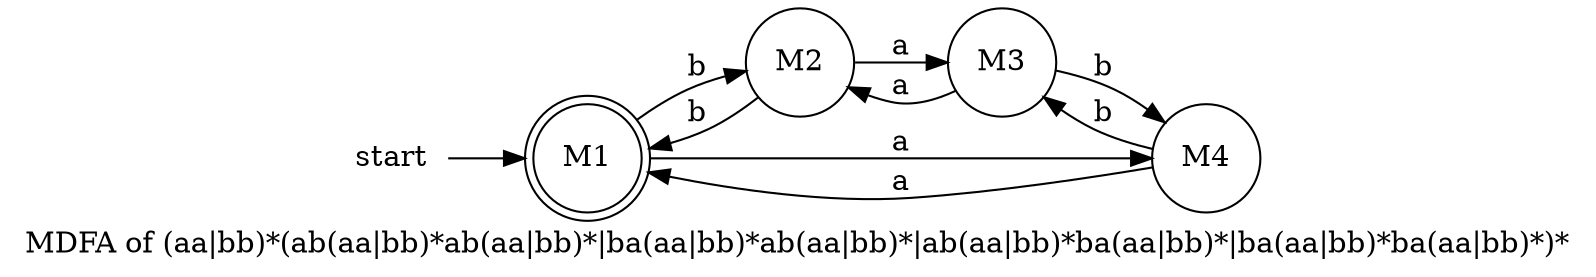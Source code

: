 digraph
  G { label="MDFA of (aa|bb)*(ab(aa|bb)*ab(aa|bb)*|ba(aa|bb)*ab(aa|bb)*|ab(aa|bb)*ba(aa|bb)*|ba(aa|bb)*ba(aa|bb)*)*";
 
rankdir=LR
start[shape =none]
start ->node_1
node_1 [label="M1", shape = doublecircle]
node_1 -> node_2 [label ="b"]
node_1 -> node_4 [label ="a"]
node_2 [label="M2", shape = circle]
node_2 -> node_1 [label ="b"]
node_2 -> node_3 [label ="a"]
node_3 [label="M3", shape = circle]
node_3 -> node_4 [label ="b"]
node_3 -> node_2 [label ="a"]
node_4 [label="M4", shape = circle]
node_4 -> node_3 [label ="b"]
node_4 -> node_1 [label ="a"]
}
